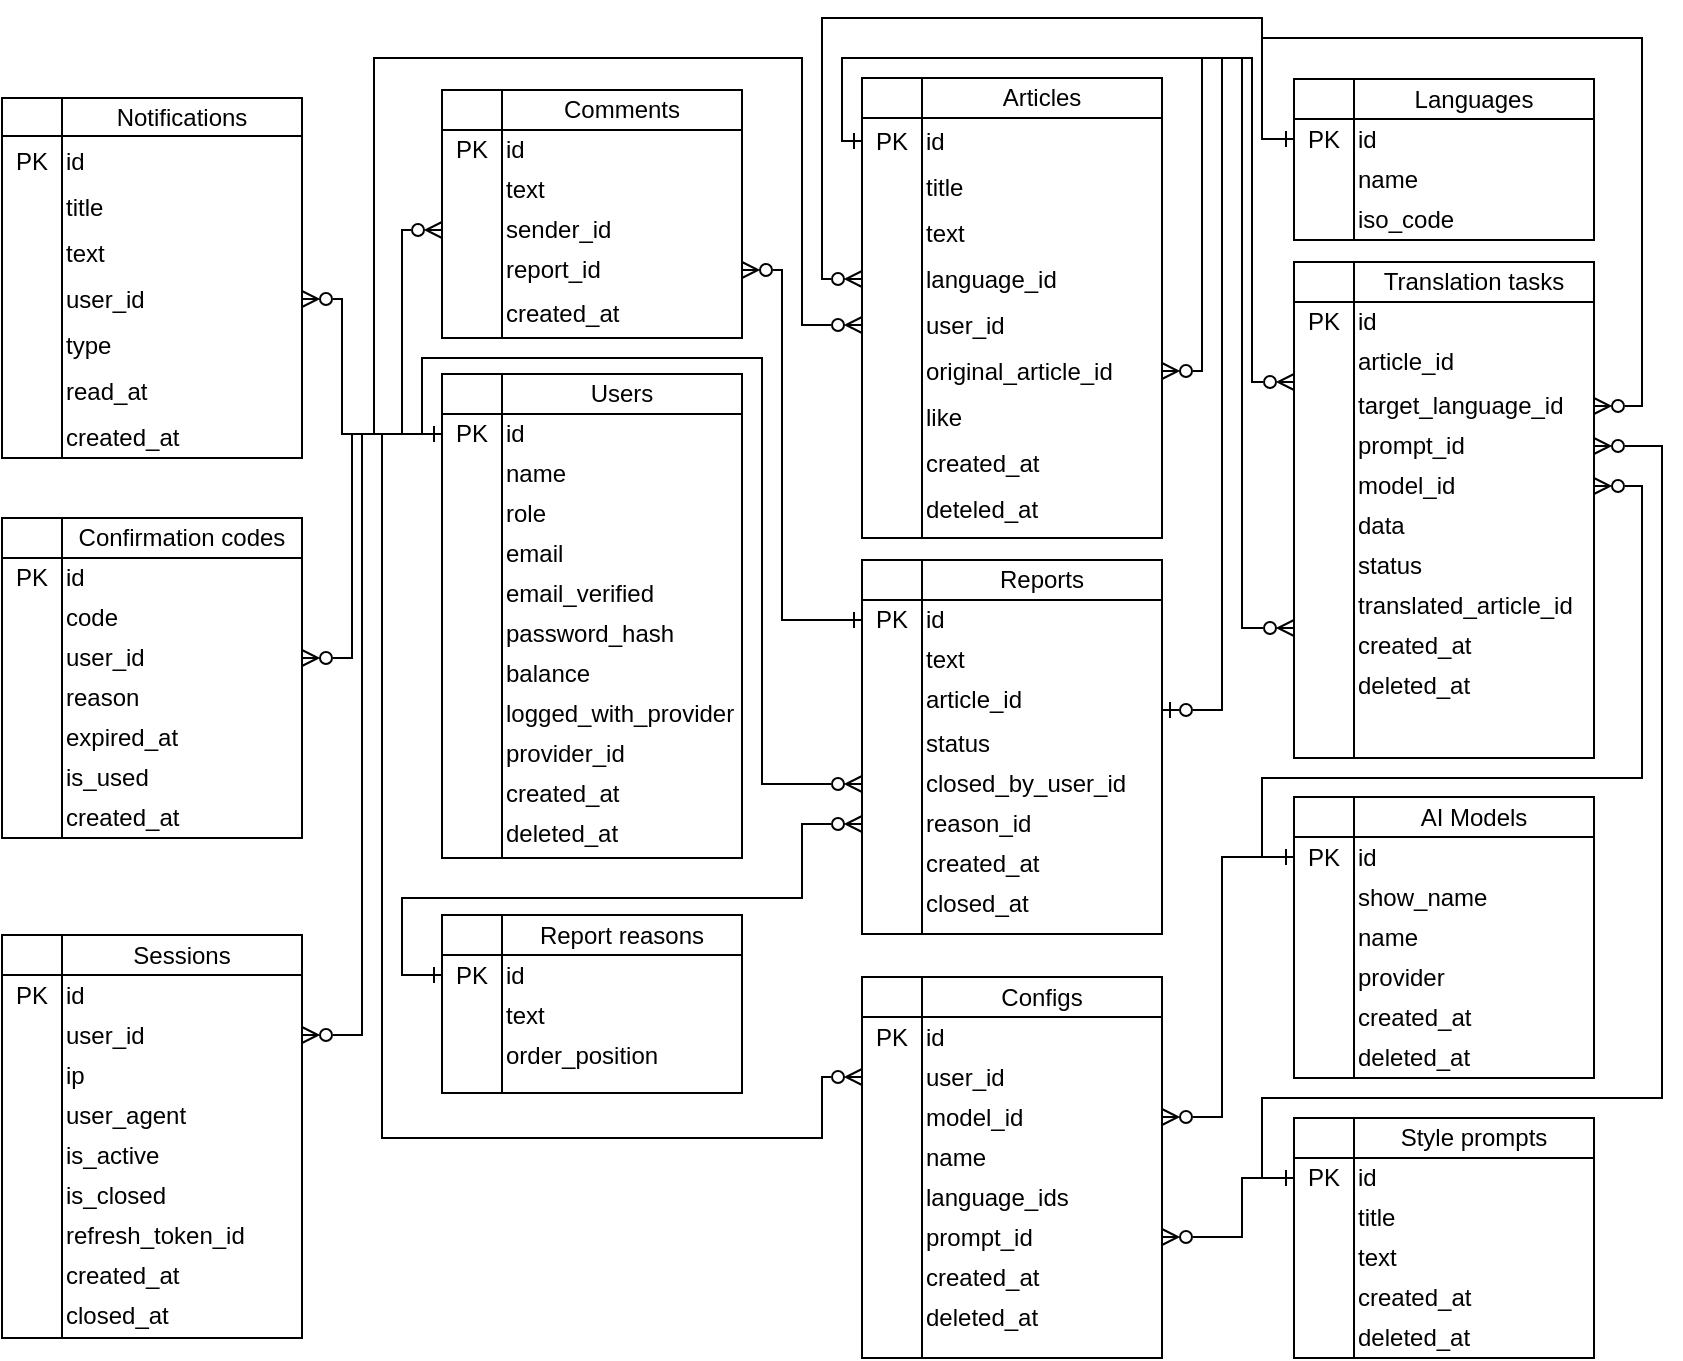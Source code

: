 <mxfile version="27.1.4">
  <diagram name="Страница — 1" id="ZFX-WdE172iCxwusnQc_">
    <mxGraphModel dx="1695" dy="494" grid="1" gridSize="10" guides="1" tooltips="1" connect="1" arrows="1" fold="1" page="1" pageScale="1" pageWidth="827" pageHeight="1169" math="0" shadow="0">
      <root>
        <mxCell id="0" />
        <mxCell id="1" parent="0" />
        <mxCell id="6LV5nUp8noVy1dfyO0To-33" value="" style="shape=internalStorage;whiteSpace=wrap;html=1;backgroundOutline=1;dx=30;dy=20;" parent="1" vertex="1">
          <mxGeometry x="-30" y="430" width="150" height="160" as="geometry" />
        </mxCell>
        <mxCell id="6LV5nUp8noVy1dfyO0To-34" value="Confirmation codes" style="text;html=1;align=center;verticalAlign=middle;whiteSpace=wrap;rounded=0;" parent="1" vertex="1">
          <mxGeometry y="430" width="120" height="20" as="geometry" />
        </mxCell>
        <mxCell id="6LV5nUp8noVy1dfyO0To-35" value="id" style="text;html=1;align=left;verticalAlign=middle;whiteSpace=wrap;rounded=0;" parent="1" vertex="1">
          <mxGeometry y="450" width="120" height="20" as="geometry" />
        </mxCell>
        <mxCell id="6LV5nUp8noVy1dfyO0To-36" value="code" style="text;html=1;align=left;verticalAlign=middle;whiteSpace=wrap;rounded=0;" parent="1" vertex="1">
          <mxGeometry y="470" width="120" height="20" as="geometry" />
        </mxCell>
        <mxCell id="6LV5nUp8noVy1dfyO0To-37" value="user_id" style="text;html=1;align=left;verticalAlign=middle;whiteSpace=wrap;rounded=0;" parent="1" vertex="1">
          <mxGeometry y="490" width="120" height="20" as="geometry" />
        </mxCell>
        <mxCell id="6LV5nUp8noVy1dfyO0To-38" value="expired_at" style="text;html=1;align=left;verticalAlign=middle;whiteSpace=wrap;rounded=0;" parent="1" vertex="1">
          <mxGeometry y="530" width="120" height="20" as="geometry" />
        </mxCell>
        <mxCell id="6LV5nUp8noVy1dfyO0To-39" value="is_used" style="text;html=1;align=left;verticalAlign=middle;whiteSpace=wrap;rounded=0;" parent="1" vertex="1">
          <mxGeometry y="550" width="120" height="20" as="geometry" />
        </mxCell>
        <mxCell id="6LV5nUp8noVy1dfyO0To-45" value="PK" style="text;html=1;align=center;verticalAlign=middle;whiteSpace=wrap;rounded=0;" parent="1" vertex="1">
          <mxGeometry x="-30" y="450" width="30" height="20" as="geometry" />
        </mxCell>
        <mxCell id="6LV5nUp8noVy1dfyO0To-19" value="" style="shape=internalStorage;whiteSpace=wrap;html=1;backgroundOutline=1;dx=30;dy=20;" parent="1" vertex="1">
          <mxGeometry x="-30" y="638.5" width="150" height="201.5" as="geometry" />
        </mxCell>
        <mxCell id="6LV5nUp8noVy1dfyO0To-20" value="Sessions" style="text;html=1;align=center;verticalAlign=middle;whiteSpace=wrap;rounded=0;" parent="1" vertex="1">
          <mxGeometry y="638.5" width="120" height="20" as="geometry" />
        </mxCell>
        <mxCell id="6LV5nUp8noVy1dfyO0To-21" value="id" style="text;html=1;align=left;verticalAlign=middle;whiteSpace=wrap;rounded=0;" parent="1" vertex="1">
          <mxGeometry y="658.5" width="120" height="20" as="geometry" />
        </mxCell>
        <mxCell id="6LV5nUp8noVy1dfyO0To-22" value="user_id" style="text;html=1;align=left;verticalAlign=middle;whiteSpace=wrap;rounded=0;" parent="1" vertex="1">
          <mxGeometry y="678.5" width="120" height="20" as="geometry" />
        </mxCell>
        <mxCell id="6LV5nUp8noVy1dfyO0To-23" value="ip" style="text;html=1;align=left;verticalAlign=middle;whiteSpace=wrap;rounded=0;" parent="1" vertex="1">
          <mxGeometry y="698.5" width="120" height="20" as="geometry" />
        </mxCell>
        <mxCell id="6LV5nUp8noVy1dfyO0To-24" value="is_active" style="text;html=1;align=left;verticalAlign=middle;whiteSpace=wrap;rounded=0;" parent="1" vertex="1">
          <mxGeometry y="738.5" width="120" height="20" as="geometry" />
        </mxCell>
        <mxCell id="6LV5nUp8noVy1dfyO0To-25" value="is_closed" style="text;html=1;align=left;verticalAlign=middle;whiteSpace=wrap;rounded=0;" parent="1" vertex="1">
          <mxGeometry y="758.5" width="120" height="20" as="geometry" />
        </mxCell>
        <mxCell id="6LV5nUp8noVy1dfyO0To-31" value="PK" style="text;html=1;align=center;verticalAlign=middle;whiteSpace=wrap;rounded=0;" parent="1" vertex="1">
          <mxGeometry x="-30" y="658.5" width="30" height="20" as="geometry" />
        </mxCell>
        <mxCell id="6LV5nUp8noVy1dfyO0To-46" value="created_at" style="text;html=1;align=left;verticalAlign=middle;whiteSpace=wrap;rounded=0;" parent="1" vertex="1">
          <mxGeometry y="570" width="120" height="20" as="geometry" />
        </mxCell>
        <mxCell id="6LV5nUp8noVy1dfyO0To-47" value="created_at" style="text;html=1;align=left;verticalAlign=middle;whiteSpace=wrap;rounded=0;" parent="1" vertex="1">
          <mxGeometry y="798.5" width="120" height="20" as="geometry" />
        </mxCell>
        <mxCell id="6LV5nUp8noVy1dfyO0To-48" value="closed_at" style="text;html=1;align=left;verticalAlign=middle;whiteSpace=wrap;rounded=0;" parent="1" vertex="1">
          <mxGeometry y="818.5" width="120" height="20" as="geometry" />
        </mxCell>
        <mxCell id="6LV5nUp8noVy1dfyO0To-1" value="" style="shape=internalStorage;whiteSpace=wrap;html=1;backgroundOutline=1;dx=30;dy=20;" parent="1" vertex="1">
          <mxGeometry x="190" y="358" width="150" height="242" as="geometry" />
        </mxCell>
        <mxCell id="6LV5nUp8noVy1dfyO0To-3" value="Users" style="text;html=1;align=center;verticalAlign=middle;whiteSpace=wrap;rounded=0;" parent="1" vertex="1">
          <mxGeometry x="220" y="358" width="120" height="20" as="geometry" />
        </mxCell>
        <mxCell id="URxhVJJjDdqjSUcicKR7-37" style="edgeStyle=orthogonalEdgeStyle;rounded=0;orthogonalLoop=1;jettySize=auto;html=1;exitX=0;exitY=0.5;exitDx=0;exitDy=0;entryX=0;entryY=0.5;entryDx=0;entryDy=0;startArrow=ERone;startFill=0;endArrow=ERzeroToMany;endFill=0;" parent="1" source="6LV5nUp8noVy1dfyO0To-15" edge="1">
          <mxGeometry relative="1" as="geometry">
            <Array as="points">
              <mxPoint x="180" y="388" />
              <mxPoint x="180" y="350" />
              <mxPoint x="350" y="350" />
              <mxPoint x="350" y="563" />
            </Array>
            <mxPoint x="400.0" y="563" as="targetPoint" />
          </mxGeometry>
        </mxCell>
        <mxCell id="gyIT-0pAaOIaWG7ClcJY-2" style="edgeStyle=orthogonalEdgeStyle;rounded=0;orthogonalLoop=1;jettySize=auto;html=1;entryX=0;entryY=0.5;entryDx=0;entryDy=0;startArrow=ERone;startFill=0;endArrow=ERzeroToMany;endFill=0;exitX=0;exitY=0.5;exitDx=0;exitDy=0;" parent="1" source="6LV5nUp8noVy1dfyO0To-15" edge="1">
          <mxGeometry relative="1" as="geometry">
            <Array as="points">
              <mxPoint x="170" y="388" />
              <mxPoint x="170" y="286" />
            </Array>
            <mxPoint x="190.0" y="286" as="targetPoint" />
          </mxGeometry>
        </mxCell>
        <mxCell id="6LV5nUp8noVy1dfyO0To-4" value="id" style="text;html=1;align=left;verticalAlign=middle;whiteSpace=wrap;rounded=0;" parent="1" vertex="1">
          <mxGeometry x="220" y="378" width="120" height="20" as="geometry" />
        </mxCell>
        <mxCell id="6LV5nUp8noVy1dfyO0To-5" value="name" style="text;html=1;align=left;verticalAlign=middle;whiteSpace=wrap;rounded=0;" parent="1" vertex="1">
          <mxGeometry x="220" y="398" width="120" height="20" as="geometry" />
        </mxCell>
        <mxCell id="6LV5nUp8noVy1dfyO0To-6" value="role" style="text;html=1;align=left;verticalAlign=middle;whiteSpace=wrap;rounded=0;" parent="1" vertex="1">
          <mxGeometry x="220" y="418" width="120" height="20" as="geometry" />
        </mxCell>
        <mxCell id="6LV5nUp8noVy1dfyO0To-7" value="email" style="text;html=1;align=left;verticalAlign=middle;whiteSpace=wrap;rounded=0;" parent="1" vertex="1">
          <mxGeometry x="220" y="438" width="120" height="20" as="geometry" />
        </mxCell>
        <mxCell id="6LV5nUp8noVy1dfyO0To-8" value="email_verified" style="text;html=1;align=left;verticalAlign=middle;whiteSpace=wrap;rounded=0;" parent="1" vertex="1">
          <mxGeometry x="220" y="458" width="120" height="20" as="geometry" />
        </mxCell>
        <mxCell id="6LV5nUp8noVy1dfyO0To-9" value="password_hash" style="text;html=1;align=left;verticalAlign=middle;whiteSpace=wrap;rounded=0;" parent="1" vertex="1">
          <mxGeometry x="220" y="478" width="120" height="20" as="geometry" />
        </mxCell>
        <mxCell id="6LV5nUp8noVy1dfyO0To-10" value="logged_with_provider" style="text;html=1;align=left;verticalAlign=middle;whiteSpace=wrap;rounded=0;" parent="1" vertex="1">
          <mxGeometry x="220" y="518" width="120" height="20" as="geometry" />
        </mxCell>
        <mxCell id="6LV5nUp8noVy1dfyO0To-12" value="provider_id" style="text;html=1;align=left;verticalAlign=middle;whiteSpace=wrap;rounded=0;" parent="1" vertex="1">
          <mxGeometry x="220" y="538" width="120" height="20" as="geometry" />
        </mxCell>
        <mxCell id="6LV5nUp8noVy1dfyO0To-13" value="created_at" style="text;html=1;align=left;verticalAlign=middle;whiteSpace=wrap;rounded=0;" parent="1" vertex="1">
          <mxGeometry x="220" y="558" width="120" height="20" as="geometry" />
        </mxCell>
        <mxCell id="6LV5nUp8noVy1dfyO0To-14" value="deleted_at" style="text;html=1;align=left;verticalAlign=middle;whiteSpace=wrap;rounded=0;" parent="1" vertex="1">
          <mxGeometry x="220" y="578" width="120" height="20" as="geometry" />
        </mxCell>
        <mxCell id="URxhVJJjDdqjSUcicKR7-40" style="edgeStyle=orthogonalEdgeStyle;rounded=0;orthogonalLoop=1;jettySize=auto;html=1;exitX=0;exitY=0.5;exitDx=0;exitDy=0;entryX=0;entryY=0.5;entryDx=0;entryDy=0;startArrow=ERone;startFill=0;endArrow=ERzeroToMany;endFill=0;" parent="1" source="6LV5nUp8noVy1dfyO0To-15" edge="1">
          <mxGeometry relative="1" as="geometry">
            <Array as="points">
              <mxPoint x="156" y="388" />
              <mxPoint x="156" y="200" />
              <mxPoint x="370" y="200" />
              <mxPoint x="370" y="333" />
            </Array>
            <mxPoint x="400.0" y="333.5" as="targetPoint" />
          </mxGeometry>
        </mxCell>
        <mxCell id="URxhVJJjDdqjSUcicKR7-41" style="edgeStyle=orthogonalEdgeStyle;rounded=0;orthogonalLoop=1;jettySize=auto;html=1;exitX=0;exitY=0.5;exitDx=0;exitDy=0;entryX=1;entryY=0.5;entryDx=0;entryDy=0;startArrow=ERone;startFill=0;endArrow=ERzeroToMany;endFill=0;" parent="1" source="6LV5nUp8noVy1dfyO0To-15" target="6LV5nUp8noVy1dfyO0To-84" edge="1">
          <mxGeometry relative="1" as="geometry">
            <Array as="points">
              <mxPoint x="140" y="388" />
              <mxPoint x="140" y="321" />
            </Array>
          </mxGeometry>
        </mxCell>
        <mxCell id="URxhVJJjDdqjSUcicKR7-42" style="edgeStyle=orthogonalEdgeStyle;rounded=0;orthogonalLoop=1;jettySize=auto;html=1;exitX=0;exitY=0.5;exitDx=0;exitDy=0;entryX=1;entryY=0.5;entryDx=0;entryDy=0;startArrow=ERone;startFill=0;endArrow=ERzeroToMany;endFill=0;" parent="1" source="6LV5nUp8noVy1dfyO0To-15" target="6LV5nUp8noVy1dfyO0To-37" edge="1">
          <mxGeometry relative="1" as="geometry">
            <Array as="points">
              <mxPoint x="145" y="388" />
              <mxPoint x="145" y="500" />
            </Array>
          </mxGeometry>
        </mxCell>
        <mxCell id="URxhVJJjDdqjSUcicKR7-43" style="edgeStyle=orthogonalEdgeStyle;rounded=0;orthogonalLoop=1;jettySize=auto;html=1;exitX=0;exitY=0.5;exitDx=0;exitDy=0;entryX=1;entryY=0.5;entryDx=0;entryDy=0;startArrow=ERone;startFill=0;endArrow=ERzeroToMany;endFill=0;" parent="1" source="6LV5nUp8noVy1dfyO0To-15" target="6LV5nUp8noVy1dfyO0To-22" edge="1">
          <mxGeometry relative="1" as="geometry">
            <Array as="points">
              <mxPoint x="150" y="388" />
              <mxPoint x="150" y="689" />
            </Array>
          </mxGeometry>
        </mxCell>
        <mxCell id="gyIT-0pAaOIaWG7ClcJY-1" style="edgeStyle=orthogonalEdgeStyle;rounded=0;orthogonalLoop=1;jettySize=auto;html=1;exitX=0;exitY=0.5;exitDx=0;exitDy=0;entryX=0;entryY=0.5;entryDx=0;entryDy=0;startArrow=ERone;startFill=0;endArrow=ERzeroToMany;endFill=0;" parent="1" source="6LV5nUp8noVy1dfyO0To-15" edge="1">
          <mxGeometry relative="1" as="geometry">
            <mxPoint x="400.0" y="709.5" as="targetPoint" />
            <Array as="points">
              <mxPoint x="160" y="388" />
              <mxPoint x="160" y="740" />
              <mxPoint x="380" y="740" />
              <mxPoint x="380" y="710" />
            </Array>
          </mxGeometry>
        </mxCell>
        <mxCell id="6LV5nUp8noVy1dfyO0To-15" value="PK" style="text;html=1;align=center;verticalAlign=middle;whiteSpace=wrap;rounded=0;" parent="1" vertex="1">
          <mxGeometry x="190" y="378" width="30" height="20" as="geometry" />
        </mxCell>
        <mxCell id="6LV5nUp8noVy1dfyO0To-63" value="" style="shape=internalStorage;whiteSpace=wrap;html=1;backgroundOutline=1;dx=30;dy=20;" parent="1" vertex="1">
          <mxGeometry x="400" y="210" width="150" height="230" as="geometry" />
        </mxCell>
        <mxCell id="6LV5nUp8noVy1dfyO0To-64" value="Articles" style="text;html=1;align=center;verticalAlign=middle;whiteSpace=wrap;rounded=0;" parent="1" vertex="1">
          <mxGeometry x="430" y="210" width="120" height="19" as="geometry" />
        </mxCell>
        <mxCell id="URxhVJJjDdqjSUcicKR7-27" style="edgeStyle=orthogonalEdgeStyle;rounded=0;orthogonalLoop=1;jettySize=auto;html=1;exitX=0;exitY=0.5;exitDx=0;exitDy=0;entryX=0;entryY=0.5;entryDx=0;entryDy=0;endArrow=ERzeroToMany;endFill=0;startArrow=ERone;startFill=0;" parent="1" source="6LV5nUp8noVy1dfyO0To-70" edge="1">
          <mxGeometry relative="1" as="geometry">
            <Array as="points">
              <mxPoint x="390" y="242" />
              <mxPoint x="390" y="200" />
              <mxPoint x="595" y="200" />
              <mxPoint x="595" y="362" />
            </Array>
            <mxPoint x="616" y="362" as="targetPoint" />
          </mxGeometry>
        </mxCell>
        <mxCell id="URxhVJJjDdqjSUcicKR7-29" style="edgeStyle=orthogonalEdgeStyle;rounded=0;orthogonalLoop=1;jettySize=auto;html=1;exitX=0;exitY=0.5;exitDx=0;exitDy=0;entryX=1;entryY=0.75;entryDx=0;entryDy=0;startArrow=ERone;startFill=0;endArrow=ERzeroToOne;endFill=0;" parent="1" source="6LV5nUp8noVy1dfyO0To-70" target="6LV5nUp8noVy1dfyO0To-124" edge="1">
          <mxGeometry relative="1" as="geometry">
            <Array as="points">
              <mxPoint x="390" y="242" />
              <mxPoint x="390" y="200" />
              <mxPoint x="580" y="200" />
              <mxPoint x="580" y="526" />
            </Array>
          </mxGeometry>
        </mxCell>
        <mxCell id="URxhVJJjDdqjSUcicKR7-33" style="edgeStyle=orthogonalEdgeStyle;rounded=0;orthogonalLoop=1;jettySize=auto;html=1;exitX=0;exitY=0.5;exitDx=0;exitDy=0;entryX=1;entryY=0.5;entryDx=0;entryDy=0;startArrow=ERone;startFill=0;endArrow=ERzeroToMany;endFill=0;" parent="1" source="6LV5nUp8noVy1dfyO0To-70" target="6LV5nUp8noVy1dfyO0To-71" edge="1">
          <mxGeometry relative="1" as="geometry">
            <Array as="points">
              <mxPoint x="390" y="242" />
              <mxPoint x="390" y="200" />
              <mxPoint x="570" y="200" />
              <mxPoint x="570" y="356" />
            </Array>
          </mxGeometry>
        </mxCell>
        <mxCell id="6LV5nUp8noVy1dfyO0To-65" value="id" style="text;html=1;align=left;verticalAlign=middle;whiteSpace=wrap;rounded=0;" parent="1" vertex="1">
          <mxGeometry x="430" y="230" width="120" height="23" as="geometry" />
        </mxCell>
        <mxCell id="6LV5nUp8noVy1dfyO0To-66" value="title" style="text;html=1;align=left;verticalAlign=middle;whiteSpace=wrap;rounded=0;" parent="1" vertex="1">
          <mxGeometry x="430" y="253" width="120" height="23" as="geometry" />
        </mxCell>
        <mxCell id="6LV5nUp8noVy1dfyO0To-67" value="text" style="text;html=1;align=left;verticalAlign=middle;whiteSpace=wrap;rounded=0;" parent="1" vertex="1">
          <mxGeometry x="430" y="276" width="120" height="23" as="geometry" />
        </mxCell>
        <mxCell id="6LV5nUp8noVy1dfyO0To-68" value="language_id" style="text;html=1;align=left;verticalAlign=middle;whiteSpace=wrap;rounded=0;" parent="1" vertex="1">
          <mxGeometry x="430" y="299" width="120" height="23" as="geometry" />
        </mxCell>
        <mxCell id="6LV5nUp8noVy1dfyO0To-69" value="user_id" style="text;html=1;align=left;verticalAlign=middle;whiteSpace=wrap;rounded=0;" parent="1" vertex="1">
          <mxGeometry x="430" y="322" width="120" height="23" as="geometry" />
        </mxCell>
        <mxCell id="6LV5nUp8noVy1dfyO0To-70" value="PK" style="text;html=1;align=center;verticalAlign=middle;whiteSpace=wrap;rounded=0;" parent="1" vertex="1">
          <mxGeometry x="400" y="230" width="30" height="23" as="geometry" />
        </mxCell>
        <mxCell id="6LV5nUp8noVy1dfyO0To-71" value="original_article_id" style="text;html=1;align=left;verticalAlign=middle;whiteSpace=wrap;rounded=0;" parent="1" vertex="1">
          <mxGeometry x="430" y="345" width="120" height="23" as="geometry" />
        </mxCell>
        <mxCell id="6LV5nUp8noVy1dfyO0To-72" value="like" style="text;html=1;align=left;verticalAlign=middle;whiteSpace=wrap;rounded=0;" parent="1" vertex="1">
          <mxGeometry x="430" y="368" width="120" height="23" as="geometry" />
        </mxCell>
        <mxCell id="6LV5nUp8noVy1dfyO0To-74" value="created_at" style="text;html=1;align=left;verticalAlign=middle;whiteSpace=wrap;rounded=0;" parent="1" vertex="1">
          <mxGeometry x="430" y="391" width="120" height="23" as="geometry" />
        </mxCell>
        <mxCell id="6LV5nUp8noVy1dfyO0To-75" value="deteled_at" style="text;html=1;align=left;verticalAlign=middle;whiteSpace=wrap;rounded=0;" parent="1" vertex="1">
          <mxGeometry x="430" y="414" width="120" height="23" as="geometry" />
        </mxCell>
        <mxCell id="6LV5nUp8noVy1dfyO0To-79" value="" style="shape=internalStorage;whiteSpace=wrap;html=1;backgroundOutline=1;dx=30;dy=19;" parent="1" vertex="1">
          <mxGeometry x="-30" y="220" width="150" height="180" as="geometry" />
        </mxCell>
        <mxCell id="6LV5nUp8noVy1dfyO0To-80" value="Notifications" style="text;html=1;align=center;verticalAlign=middle;whiteSpace=wrap;rounded=0;" parent="1" vertex="1">
          <mxGeometry y="220" width="120" height="19" as="geometry" />
        </mxCell>
        <mxCell id="6LV5nUp8noVy1dfyO0To-81" value="id" style="text;html=1;align=left;verticalAlign=middle;whiteSpace=wrap;rounded=0;" parent="1" vertex="1">
          <mxGeometry y="240" width="120" height="23" as="geometry" />
        </mxCell>
        <mxCell id="6LV5nUp8noVy1dfyO0To-82" value="title" style="text;html=1;align=left;verticalAlign=middle;whiteSpace=wrap;rounded=0;" parent="1" vertex="1">
          <mxGeometry y="263" width="120" height="23" as="geometry" />
        </mxCell>
        <mxCell id="6LV5nUp8noVy1dfyO0To-83" value="text" style="text;html=1;align=left;verticalAlign=middle;whiteSpace=wrap;rounded=0;" parent="1" vertex="1">
          <mxGeometry y="286" width="120" height="23" as="geometry" />
        </mxCell>
        <mxCell id="6LV5nUp8noVy1dfyO0To-84" value="user_id" style="text;html=1;align=left;verticalAlign=middle;whiteSpace=wrap;rounded=0;" parent="1" vertex="1">
          <mxGeometry y="309" width="120" height="23" as="geometry" />
        </mxCell>
        <mxCell id="6LV5nUp8noVy1dfyO0To-86" value="PK" style="text;html=1;align=center;verticalAlign=middle;whiteSpace=wrap;rounded=0;" parent="1" vertex="1">
          <mxGeometry x="-30" y="240" width="30" height="23" as="geometry" />
        </mxCell>
        <mxCell id="6LV5nUp8noVy1dfyO0To-94" value="type" style="text;html=1;align=left;verticalAlign=middle;whiteSpace=wrap;rounded=0;" parent="1" vertex="1">
          <mxGeometry y="332" width="120" height="23" as="geometry" />
        </mxCell>
        <mxCell id="6LV5nUp8noVy1dfyO0To-95" value="read_at" style="text;html=1;align=left;verticalAlign=middle;whiteSpace=wrap;rounded=0;" parent="1" vertex="1">
          <mxGeometry y="355" width="120" height="23" as="geometry" />
        </mxCell>
        <mxCell id="6LV5nUp8noVy1dfyO0To-96" value="created_at" style="text;html=1;align=left;verticalAlign=middle;whiteSpace=wrap;rounded=0;" parent="1" vertex="1">
          <mxGeometry y="378" width="120" height="23" as="geometry" />
        </mxCell>
        <mxCell id="6LV5nUp8noVy1dfyO0To-109" value="" style="shape=internalStorage;whiteSpace=wrap;html=1;backgroundOutline=1;dx=30;dy=20;" parent="1" vertex="1">
          <mxGeometry x="190" y="628.5" width="150" height="89" as="geometry" />
        </mxCell>
        <mxCell id="6LV5nUp8noVy1dfyO0To-110" value="Report reasons" style="text;html=1;align=center;verticalAlign=middle;whiteSpace=wrap;rounded=0;" parent="1" vertex="1">
          <mxGeometry x="220" y="628.5" width="120" height="20" as="geometry" />
        </mxCell>
        <mxCell id="URxhVJJjDdqjSUcicKR7-38" style="edgeStyle=orthogonalEdgeStyle;rounded=0;orthogonalLoop=1;jettySize=auto;html=1;exitX=0;exitY=0.5;exitDx=0;exitDy=0;entryX=0;entryY=0.5;entryDx=0;entryDy=0;startArrow=ERone;startFill=0;endArrow=ERzeroToMany;endFill=0;" parent="1" source="6LV5nUp8noVy1dfyO0To-116" edge="1">
          <mxGeometry relative="1" as="geometry">
            <mxPoint x="400.0" y="583" as="targetPoint" />
            <Array as="points">
              <mxPoint x="170" y="659" />
              <mxPoint x="170" y="620" />
              <mxPoint x="370" y="620" />
              <mxPoint x="370" y="583" />
            </Array>
          </mxGeometry>
        </mxCell>
        <mxCell id="6LV5nUp8noVy1dfyO0To-111" value="id" style="text;html=1;align=left;verticalAlign=middle;whiteSpace=wrap;rounded=0;" parent="1" vertex="1">
          <mxGeometry x="220" y="648.5" width="120" height="20" as="geometry" />
        </mxCell>
        <mxCell id="6LV5nUp8noVy1dfyO0To-112" value="text" style="text;html=1;align=left;verticalAlign=middle;whiteSpace=wrap;rounded=0;" parent="1" vertex="1">
          <mxGeometry x="220" y="668.5" width="120" height="20" as="geometry" />
        </mxCell>
        <mxCell id="6LV5nUp8noVy1dfyO0To-113" value="order_position" style="text;html=1;align=left;verticalAlign=middle;whiteSpace=wrap;rounded=0;" parent="1" vertex="1">
          <mxGeometry x="220" y="688.5" width="120" height="20" as="geometry" />
        </mxCell>
        <mxCell id="6LV5nUp8noVy1dfyO0To-116" value="PK" style="text;html=1;align=center;verticalAlign=middle;whiteSpace=wrap;rounded=0;" parent="1" vertex="1">
          <mxGeometry x="190" y="648.5" width="30" height="20" as="geometry" />
        </mxCell>
        <mxCell id="6LV5nUp8noVy1dfyO0To-120" value="" style="shape=internalStorage;whiteSpace=wrap;html=1;backgroundOutline=1;dx=30;dy=20;" parent="1" vertex="1">
          <mxGeometry x="400" y="451" width="150" height="187" as="geometry" />
        </mxCell>
        <mxCell id="6LV5nUp8noVy1dfyO0To-121" value="Reports" style="text;html=1;align=center;verticalAlign=middle;whiteSpace=wrap;rounded=0;" parent="1" vertex="1">
          <mxGeometry x="430" y="451" width="120" height="20" as="geometry" />
        </mxCell>
        <mxCell id="6LV5nUp8noVy1dfyO0To-122" value="id" style="text;html=1;align=left;verticalAlign=middle;whiteSpace=wrap;rounded=0;" parent="1" vertex="1">
          <mxGeometry x="430" y="471" width="120" height="20" as="geometry" />
        </mxCell>
        <mxCell id="6LV5nUp8noVy1dfyO0To-123" value="text" style="text;html=1;align=left;verticalAlign=middle;whiteSpace=wrap;rounded=0;" parent="1" vertex="1">
          <mxGeometry x="430" y="491" width="120" height="20" as="geometry" />
        </mxCell>
        <mxCell id="6LV5nUp8noVy1dfyO0To-124" value="article_id" style="text;html=1;align=left;verticalAlign=middle;whiteSpace=wrap;rounded=0;" parent="1" vertex="1">
          <mxGeometry x="430" y="511" width="120" height="20" as="geometry" />
        </mxCell>
        <mxCell id="URxhVJJjDdqjSUcicKR7-39" style="edgeStyle=orthogonalEdgeStyle;rounded=0;orthogonalLoop=1;jettySize=auto;html=1;exitX=0;exitY=0.5;exitDx=0;exitDy=0;entryX=1;entryY=0.5;entryDx=0;entryDy=0;startArrow=ERone;startFill=0;endArrow=ERzeroToMany;endFill=0;" parent="1" source="6LV5nUp8noVy1dfyO0To-125" target="6LV5nUp8noVy1dfyO0To-138" edge="1">
          <mxGeometry relative="1" as="geometry">
            <Array as="points">
              <mxPoint x="360" y="481" />
              <mxPoint x="360" y="306" />
            </Array>
          </mxGeometry>
        </mxCell>
        <mxCell id="6LV5nUp8noVy1dfyO0To-125" value="PK" style="text;html=1;align=center;verticalAlign=middle;whiteSpace=wrap;rounded=0;" parent="1" vertex="1">
          <mxGeometry x="400" y="471" width="30" height="20" as="geometry" />
        </mxCell>
        <mxCell id="6LV5nUp8noVy1dfyO0To-126" value="status" style="text;html=1;align=left;verticalAlign=middle;whiteSpace=wrap;rounded=0;" parent="1" vertex="1">
          <mxGeometry x="430" y="533" width="120" height="20" as="geometry" />
        </mxCell>
        <mxCell id="6LV5nUp8noVy1dfyO0To-127" value="reason_id" style="text;html=1;align=left;verticalAlign=middle;whiteSpace=wrap;rounded=0;" parent="1" vertex="1">
          <mxGeometry x="430" y="573" width="120" height="20" as="geometry" />
        </mxCell>
        <mxCell id="6LV5nUp8noVy1dfyO0To-128" value="closed_by_user_id" style="text;html=1;align=left;verticalAlign=middle;whiteSpace=wrap;rounded=0;" parent="1" vertex="1">
          <mxGeometry x="430" y="553" width="120" height="20" as="geometry" />
        </mxCell>
        <mxCell id="6LV5nUp8noVy1dfyO0To-131" value="created_at" style="text;html=1;align=left;verticalAlign=middle;whiteSpace=wrap;rounded=0;" parent="1" vertex="1">
          <mxGeometry x="430" y="593" width="120" height="20" as="geometry" />
        </mxCell>
        <mxCell id="6LV5nUp8noVy1dfyO0To-132" value="closed_at" style="text;html=1;align=left;verticalAlign=middle;whiteSpace=wrap;rounded=0;" parent="1" vertex="1">
          <mxGeometry x="430" y="613" width="120" height="20" as="geometry" />
        </mxCell>
        <mxCell id="6LV5nUp8noVy1dfyO0To-134" value="" style="shape=internalStorage;whiteSpace=wrap;html=1;backgroundOutline=1;dx=30;dy=20;" parent="1" vertex="1">
          <mxGeometry x="190" y="216" width="150" height="124" as="geometry" />
        </mxCell>
        <mxCell id="6LV5nUp8noVy1dfyO0To-135" value="Comments" style="text;html=1;align=center;verticalAlign=middle;whiteSpace=wrap;rounded=0;" parent="1" vertex="1">
          <mxGeometry x="220" y="216" width="120" height="20" as="geometry" />
        </mxCell>
        <mxCell id="6LV5nUp8noVy1dfyO0To-136" value="id" style="text;html=1;align=left;verticalAlign=middle;whiteSpace=wrap;rounded=0;" parent="1" vertex="1">
          <mxGeometry x="220" y="236" width="120" height="20" as="geometry" />
        </mxCell>
        <mxCell id="6LV5nUp8noVy1dfyO0To-137" value="text" style="text;html=1;align=left;verticalAlign=middle;whiteSpace=wrap;rounded=0;" parent="1" vertex="1">
          <mxGeometry x="220" y="256" width="120" height="20" as="geometry" />
        </mxCell>
        <mxCell id="6LV5nUp8noVy1dfyO0To-138" value="report_id" style="text;html=1;align=left;verticalAlign=middle;whiteSpace=wrap;rounded=0;" parent="1" vertex="1">
          <mxGeometry x="220" y="296" width="120" height="20" as="geometry" />
        </mxCell>
        <mxCell id="6LV5nUp8noVy1dfyO0To-139" value="PK" style="text;html=1;align=center;verticalAlign=middle;whiteSpace=wrap;rounded=0;" parent="1" vertex="1">
          <mxGeometry x="190" y="236" width="30" height="20" as="geometry" />
        </mxCell>
        <mxCell id="6LV5nUp8noVy1dfyO0To-140" value="sender_id" style="text;html=1;align=left;verticalAlign=middle;whiteSpace=wrap;rounded=0;" parent="1" vertex="1">
          <mxGeometry x="220" y="276" width="120" height="20" as="geometry" />
        </mxCell>
        <mxCell id="6LV5nUp8noVy1dfyO0To-141" value="created_at" style="text;html=1;align=left;verticalAlign=middle;whiteSpace=wrap;rounded=0;" parent="1" vertex="1">
          <mxGeometry x="220" y="318" width="120" height="20" as="geometry" />
        </mxCell>
        <mxCell id="6LV5nUp8noVy1dfyO0To-148" value="" style="shape=internalStorage;whiteSpace=wrap;html=1;backgroundOutline=1;dx=30;dy=20;" parent="1" vertex="1">
          <mxGeometry x="616" y="302" width="150" height="248" as="geometry" />
        </mxCell>
        <mxCell id="6LV5nUp8noVy1dfyO0To-149" value="Translation tasks" style="text;html=1;align=center;verticalAlign=middle;whiteSpace=wrap;rounded=0;" parent="1" vertex="1">
          <mxGeometry x="646" y="302" width="120" height="20" as="geometry" />
        </mxCell>
        <mxCell id="6LV5nUp8noVy1dfyO0To-150" value="id" style="text;html=1;align=left;verticalAlign=middle;whiteSpace=wrap;rounded=0;" parent="1" vertex="1">
          <mxGeometry x="646" y="322" width="120" height="20" as="geometry" />
        </mxCell>
        <mxCell id="6LV5nUp8noVy1dfyO0To-151" value="article_id" style="text;html=1;align=left;verticalAlign=middle;whiteSpace=wrap;rounded=0;" parent="1" vertex="1">
          <mxGeometry x="646" y="342" width="120" height="20" as="geometry" />
        </mxCell>
        <mxCell id="6LV5nUp8noVy1dfyO0To-153" value="PK" style="text;html=1;align=center;verticalAlign=middle;whiteSpace=wrap;rounded=0;" parent="1" vertex="1">
          <mxGeometry x="616" y="322" width="30" height="20" as="geometry" />
        </mxCell>
        <mxCell id="6LV5nUp8noVy1dfyO0To-154" value="target_language_id" style="text;html=1;align=left;verticalAlign=middle;whiteSpace=wrap;rounded=0;" parent="1" vertex="1">
          <mxGeometry x="646" y="364" width="120" height="20" as="geometry" />
        </mxCell>
        <mxCell id="6LV5nUp8noVy1dfyO0To-155" value="status" style="text;html=1;align=left;verticalAlign=middle;whiteSpace=wrap;rounded=0;" parent="1" vertex="1">
          <mxGeometry x="646" y="444" width="120" height="20" as="geometry" />
        </mxCell>
        <mxCell id="6LV5nUp8noVy1dfyO0To-156" value="translated_article_id" style="text;html=1;align=left;verticalAlign=middle;whiteSpace=wrap;rounded=0;" parent="1" vertex="1">
          <mxGeometry x="646" y="464" width="120" height="20" as="geometry" />
        </mxCell>
        <mxCell id="6LV5nUp8noVy1dfyO0To-159" value="created_at" style="text;html=1;align=left;verticalAlign=middle;whiteSpace=wrap;rounded=0;" parent="1" vertex="1">
          <mxGeometry x="646" y="484" width="120" height="20" as="geometry" />
        </mxCell>
        <mxCell id="6LV5nUp8noVy1dfyO0To-160" value="deleted_at" style="text;html=1;align=left;verticalAlign=middle;whiteSpace=wrap;rounded=0;" parent="1" vertex="1">
          <mxGeometry x="646" y="504" width="120" height="20" as="geometry" />
        </mxCell>
        <mxCell id="G2iC6kTOo3n6NB2YhTY6-1" value="" style="shape=internalStorage;whiteSpace=wrap;html=1;backgroundOutline=1;dx=30;dy=20;" parent="1" vertex="1">
          <mxGeometry x="616" y="730" width="150" height="120" as="geometry" />
        </mxCell>
        <mxCell id="G2iC6kTOo3n6NB2YhTY6-2" value="Style prompts" style="text;html=1;align=center;verticalAlign=middle;whiteSpace=wrap;rounded=0;" parent="1" vertex="1">
          <mxGeometry x="646" y="730" width="120" height="20" as="geometry" />
        </mxCell>
        <mxCell id="URxhVJJjDdqjSUcicKR7-32" style="edgeStyle=orthogonalEdgeStyle;rounded=0;orthogonalLoop=1;jettySize=auto;html=1;exitX=0;exitY=0.5;exitDx=0;exitDy=0;entryX=1;entryY=0.5;entryDx=0;entryDy=0;startArrow=ERone;startFill=0;endArrow=ERzeroToMany;endFill=0;" parent="1" source="G2iC6kTOo3n6NB2YhTY6-6" target="URxhVJJjDdqjSUcicKR7-20" edge="1">
          <mxGeometry relative="1" as="geometry">
            <Array as="points">
              <mxPoint x="600" y="760" />
              <mxPoint x="600" y="720" />
              <mxPoint x="800" y="720" />
              <mxPoint x="800" y="394" />
            </Array>
          </mxGeometry>
        </mxCell>
        <mxCell id="G2iC6kTOo3n6NB2YhTY6-3" value="id" style="text;html=1;align=left;verticalAlign=middle;whiteSpace=wrap;rounded=0;" parent="1" vertex="1">
          <mxGeometry x="646" y="750" width="120" height="20" as="geometry" />
        </mxCell>
        <mxCell id="G2iC6kTOo3n6NB2YhTY6-4" value="title" style="text;html=1;align=left;verticalAlign=middle;whiteSpace=wrap;rounded=0;" parent="1" vertex="1">
          <mxGeometry x="646" y="770" width="120" height="20" as="geometry" />
        </mxCell>
        <mxCell id="URxhVJJjDdqjSUcicKR7-34" style="edgeStyle=orthogonalEdgeStyle;rounded=0;orthogonalLoop=1;jettySize=auto;html=1;exitX=0;exitY=0.5;exitDx=0;exitDy=0;entryX=1;entryY=0.5;entryDx=0;entryDy=0;startArrow=ERone;startFill=0;endArrow=ERzeroToMany;endFill=0;" parent="1" source="G2iC6kTOo3n6NB2YhTY6-6" target="URxhVJJjDdqjSUcicKR7-4" edge="1">
          <mxGeometry relative="1" as="geometry">
            <Array as="points">
              <mxPoint x="590" y="760" />
              <mxPoint x="590" y="790" />
            </Array>
          </mxGeometry>
        </mxCell>
        <mxCell id="G2iC6kTOo3n6NB2YhTY6-6" value="PK" style="text;html=1;align=center;verticalAlign=middle;whiteSpace=wrap;rounded=0;" parent="1" vertex="1">
          <mxGeometry x="616" y="750" width="30" height="20" as="geometry" />
        </mxCell>
        <mxCell id="G2iC6kTOo3n6NB2YhTY6-16" value="created_at" style="text;html=1;align=left;verticalAlign=middle;whiteSpace=wrap;rounded=0;" parent="1" vertex="1">
          <mxGeometry x="646" y="810" width="120" height="20" as="geometry" />
        </mxCell>
        <mxCell id="G2iC6kTOo3n6NB2YhTY6-17" value="deleted_at" style="text;html=1;align=left;verticalAlign=middle;whiteSpace=wrap;rounded=0;" parent="1" vertex="1">
          <mxGeometry x="646" y="830" width="120" height="20" as="geometry" />
        </mxCell>
        <mxCell id="G2iC6kTOo3n6NB2YhTY6-18" value="" style="shape=internalStorage;whiteSpace=wrap;html=1;backgroundOutline=1;dx=30;dy=20;" parent="1" vertex="1">
          <mxGeometry x="400" y="659.5" width="150" height="190.5" as="geometry" />
        </mxCell>
        <mxCell id="G2iC6kTOo3n6NB2YhTY6-19" value="Configs" style="text;html=1;align=center;verticalAlign=middle;whiteSpace=wrap;rounded=0;" parent="1" vertex="1">
          <mxGeometry x="430" y="659.5" width="120" height="20" as="geometry" />
        </mxCell>
        <mxCell id="G2iC6kTOo3n6NB2YhTY6-20" value="id" style="text;html=1;align=left;verticalAlign=middle;whiteSpace=wrap;rounded=0;" parent="1" vertex="1">
          <mxGeometry x="430" y="679.5" width="120" height="20" as="geometry" />
        </mxCell>
        <mxCell id="G2iC6kTOo3n6NB2YhTY6-21" value="user_id" style="text;html=1;align=left;verticalAlign=middle;whiteSpace=wrap;rounded=0;" parent="1" vertex="1">
          <mxGeometry x="430" y="699.5" width="120" height="20" as="geometry" />
        </mxCell>
        <mxCell id="G2iC6kTOo3n6NB2YhTY6-22" value="PK" style="text;html=1;align=center;verticalAlign=middle;whiteSpace=wrap;rounded=0;" parent="1" vertex="1">
          <mxGeometry x="400" y="679.5" width="30" height="20" as="geometry" />
        </mxCell>
        <mxCell id="G2iC6kTOo3n6NB2YhTY6-23" value="model_id" style="text;html=1;align=left;verticalAlign=middle;whiteSpace=wrap;rounded=0;" parent="1" vertex="1">
          <mxGeometry x="430" y="719.5" width="120" height="20" as="geometry" />
        </mxCell>
        <mxCell id="G2iC6kTOo3n6NB2YhTY6-24" value="language_ids" style="text;html=1;align=left;verticalAlign=middle;whiteSpace=wrap;rounded=0;" parent="1" vertex="1">
          <mxGeometry x="430" y="759.5" width="120" height="20" as="geometry" />
        </mxCell>
        <mxCell id="G2iC6kTOo3n6NB2YhTY6-25" value="name" style="text;html=1;align=left;verticalAlign=middle;whiteSpace=wrap;rounded=0;" parent="1" vertex="1">
          <mxGeometry x="430" y="739.5" width="120" height="20" as="geometry" />
        </mxCell>
        <mxCell id="G2iC6kTOo3n6NB2YhTY6-40" value="" style="shape=internalStorage;whiteSpace=wrap;html=1;backgroundOutline=1;dx=30;dy=20;" parent="1" vertex="1">
          <mxGeometry x="616" y="210.5" width="150" height="80.5" as="geometry" />
        </mxCell>
        <mxCell id="G2iC6kTOo3n6NB2YhTY6-41" value="Languages" style="text;html=1;align=center;verticalAlign=middle;whiteSpace=wrap;rounded=0;" parent="1" vertex="1">
          <mxGeometry x="646" y="210.5" width="120" height="20" as="geometry" />
        </mxCell>
        <mxCell id="G2iC6kTOo3n6NB2YhTY6-42" value="id" style="text;html=1;align=left;verticalAlign=middle;whiteSpace=wrap;rounded=0;" parent="1" vertex="1">
          <mxGeometry x="646" y="230.5" width="120" height="20" as="geometry" />
        </mxCell>
        <mxCell id="G2iC6kTOo3n6NB2YhTY6-43" value="name" style="text;html=1;align=left;verticalAlign=middle;whiteSpace=wrap;rounded=0;" parent="1" vertex="1">
          <mxGeometry x="646" y="250.5" width="120" height="20" as="geometry" />
        </mxCell>
        <mxCell id="G2iC6kTOo3n6NB2YhTY6-44" value="iso_code" style="text;html=1;align=left;verticalAlign=middle;whiteSpace=wrap;rounded=0;" parent="1" vertex="1">
          <mxGeometry x="646" y="270.5" width="120" height="20" as="geometry" />
        </mxCell>
        <mxCell id="URxhVJJjDdqjSUcicKR7-36" style="edgeStyle=orthogonalEdgeStyle;rounded=0;orthogonalLoop=1;jettySize=auto;html=1;exitX=0;exitY=0.5;exitDx=0;exitDy=0;entryX=0;entryY=0.5;entryDx=0;entryDy=0;startArrow=ERone;startFill=0;endArrow=ERzeroToMany;endFill=0;" parent="1" source="G2iC6kTOo3n6NB2YhTY6-45" edge="1">
          <mxGeometry relative="1" as="geometry">
            <mxPoint x="616.0" y="200.5" as="sourcePoint" />
            <mxPoint x="400.0" y="310.5" as="targetPoint" />
            <Array as="points">
              <mxPoint x="600" y="240" />
              <mxPoint x="600" y="180" />
              <mxPoint x="380" y="180" />
              <mxPoint x="380" y="310" />
            </Array>
          </mxGeometry>
        </mxCell>
        <mxCell id="G2iC6kTOo3n6NB2YhTY6-45" value="PK" style="text;html=1;align=center;verticalAlign=middle;whiteSpace=wrap;rounded=0;" parent="1" vertex="1">
          <mxGeometry x="616" y="230.5" width="30" height="20" as="geometry" />
        </mxCell>
        <mxCell id="G2iC6kTOo3n6NB2YhTY6-54" value="created_at" style="text;html=1;align=left;verticalAlign=middle;whiteSpace=wrap;rounded=0;" parent="1" vertex="1">
          <mxGeometry x="430" y="799.5" width="120" height="20" as="geometry" />
        </mxCell>
        <mxCell id="G2iC6kTOo3n6NB2YhTY6-63" value="refresh_token_id" style="text;html=1;align=left;verticalAlign=middle;whiteSpace=wrap;rounded=0;" parent="1" vertex="1">
          <mxGeometry y="778.5" width="120" height="20" as="geometry" />
        </mxCell>
        <mxCell id="5gVwGk4z7zKeYHdQdm-r-1" value="deleted_at" style="text;html=1;align=left;verticalAlign=middle;whiteSpace=wrap;rounded=0;" parent="1" vertex="1">
          <mxGeometry x="430" y="820" width="120" height="20" as="geometry" />
        </mxCell>
        <mxCell id="URxhVJJjDdqjSUcicKR7-1" value="user_agent" style="text;html=1;align=left;verticalAlign=middle;whiteSpace=wrap;rounded=0;" parent="1" vertex="1">
          <mxGeometry y="718.5" width="120" height="20" as="geometry" />
        </mxCell>
        <mxCell id="URxhVJJjDdqjSUcicKR7-2" value="reason" style="text;html=1;align=left;verticalAlign=middle;whiteSpace=wrap;rounded=0;" parent="1" vertex="1">
          <mxGeometry y="510" width="120" height="20" as="geometry" />
        </mxCell>
        <mxCell id="URxhVJJjDdqjSUcicKR7-3" value="text" style="text;html=1;align=left;verticalAlign=middle;whiteSpace=wrap;rounded=0;" parent="1" vertex="1">
          <mxGeometry x="646" y="790" width="120" height="20" as="geometry" />
        </mxCell>
        <mxCell id="URxhVJJjDdqjSUcicKR7-4" value="prompt_id" style="text;html=1;align=left;verticalAlign=middle;whiteSpace=wrap;rounded=0;" parent="1" vertex="1">
          <mxGeometry x="430" y="779.5" width="120" height="20" as="geometry" />
        </mxCell>
        <mxCell id="URxhVJJjDdqjSUcicKR7-6" value="" style="shape=internalStorage;whiteSpace=wrap;html=1;backgroundOutline=1;dx=30;dy=20;" parent="1" vertex="1">
          <mxGeometry x="616" y="569.5" width="150" height="140.5" as="geometry" />
        </mxCell>
        <mxCell id="URxhVJJjDdqjSUcicKR7-7" value="AI Models" style="text;html=1;align=center;verticalAlign=middle;whiteSpace=wrap;rounded=0;" parent="1" vertex="1">
          <mxGeometry x="646" y="569.5" width="120" height="20" as="geometry" />
        </mxCell>
        <mxCell id="URxhVJJjDdqjSUcicKR7-31" style="edgeStyle=orthogonalEdgeStyle;rounded=0;orthogonalLoop=1;jettySize=auto;html=1;exitX=0;exitY=0.5;exitDx=0;exitDy=0;entryX=1;entryY=0.5;entryDx=0;entryDy=0;startArrow=ERone;startFill=0;endArrow=ERzeroToMany;endFill=0;" parent="1" source="URxhVJJjDdqjSUcicKR7-10" target="URxhVJJjDdqjSUcicKR7-21" edge="1">
          <mxGeometry relative="1" as="geometry">
            <Array as="points">
              <mxPoint x="600" y="600" />
              <mxPoint x="600" y="560" />
              <mxPoint x="790" y="560" />
              <mxPoint x="790" y="414" />
            </Array>
          </mxGeometry>
        </mxCell>
        <mxCell id="URxhVJJjDdqjSUcicKR7-8" value="id" style="text;html=1;align=left;verticalAlign=middle;whiteSpace=wrap;rounded=0;" parent="1" vertex="1">
          <mxGeometry x="646" y="589.5" width="120" height="20" as="geometry" />
        </mxCell>
        <mxCell id="URxhVJJjDdqjSUcicKR7-9" value="name" style="text;html=1;align=left;verticalAlign=middle;whiteSpace=wrap;rounded=0;" parent="1" vertex="1">
          <mxGeometry x="646" y="629.5" width="120" height="20" as="geometry" />
        </mxCell>
        <mxCell id="URxhVJJjDdqjSUcicKR7-35" style="edgeStyle=orthogonalEdgeStyle;rounded=0;orthogonalLoop=1;jettySize=auto;html=1;exitX=0;exitY=0.5;exitDx=0;exitDy=0;entryX=1;entryY=0.5;entryDx=0;entryDy=0;startArrow=ERone;startFill=0;endArrow=ERzeroToMany;endFill=0;" parent="1" source="URxhVJJjDdqjSUcicKR7-10" target="G2iC6kTOo3n6NB2YhTY6-23" edge="1">
          <mxGeometry relative="1" as="geometry">
            <Array as="points">
              <mxPoint x="580" y="600" />
              <mxPoint x="580" y="730" />
            </Array>
          </mxGeometry>
        </mxCell>
        <mxCell id="URxhVJJjDdqjSUcicKR7-10" value="PK" style="text;html=1;align=center;verticalAlign=middle;whiteSpace=wrap;rounded=0;" parent="1" vertex="1">
          <mxGeometry x="616" y="589.5" width="30" height="20" as="geometry" />
        </mxCell>
        <mxCell id="URxhVJJjDdqjSUcicKR7-11" value="provider" style="text;html=1;align=left;verticalAlign=middle;whiteSpace=wrap;rounded=0;" parent="1" vertex="1">
          <mxGeometry x="646" y="649.5" width="120" height="20" as="geometry" />
        </mxCell>
        <mxCell id="URxhVJJjDdqjSUcicKR7-16" value="created_at" style="text;html=1;align=left;verticalAlign=middle;whiteSpace=wrap;rounded=0;" parent="1" vertex="1">
          <mxGeometry x="646" y="669.5" width="120" height="20" as="geometry" />
        </mxCell>
        <mxCell id="URxhVJJjDdqjSUcicKR7-17" value="deleted_at" style="text;html=1;align=left;verticalAlign=middle;whiteSpace=wrap;rounded=0;" parent="1" vertex="1">
          <mxGeometry x="646" y="690" width="120" height="20" as="geometry" />
        </mxCell>
        <mxCell id="URxhVJJjDdqjSUcicKR7-20" value="prompt_id" style="text;html=1;align=left;verticalAlign=middle;whiteSpace=wrap;rounded=0;" parent="1" vertex="1">
          <mxGeometry x="646" y="384" width="120" height="20" as="geometry" />
        </mxCell>
        <mxCell id="URxhVJJjDdqjSUcicKR7-21" value="model_id" style="text;html=1;align=left;verticalAlign=middle;whiteSpace=wrap;rounded=0;" parent="1" vertex="1">
          <mxGeometry x="646" y="404" width="120" height="20" as="geometry" />
        </mxCell>
        <mxCell id="URxhVJJjDdqjSUcicKR7-22" value="data" style="text;html=1;align=left;verticalAlign=middle;whiteSpace=wrap;rounded=0;" parent="1" vertex="1">
          <mxGeometry x="646" y="424" width="120" height="20" as="geometry" />
        </mxCell>
        <mxCell id="URxhVJJjDdqjSUcicKR7-26" style="edgeStyle=orthogonalEdgeStyle;rounded=0;orthogonalLoop=1;jettySize=auto;html=1;exitX=0;exitY=0.5;exitDx=0;exitDy=0;entryX=1;entryY=0.5;entryDx=0;entryDy=0;startArrow=ERone;startFill=0;endArrow=ERzeroToMany;endFill=0;" parent="1" source="G2iC6kTOo3n6NB2YhTY6-45" target="6LV5nUp8noVy1dfyO0To-154" edge="1">
          <mxGeometry relative="1" as="geometry">
            <mxPoint x="776" y="606" as="sourcePoint" />
            <mxPoint x="776" y="414" as="targetPoint" />
            <Array as="points">
              <mxPoint x="600" y="241" />
              <mxPoint x="600" y="190" />
              <mxPoint x="790" y="190" />
              <mxPoint x="790" y="374" />
            </Array>
          </mxGeometry>
        </mxCell>
        <mxCell id="URxhVJJjDdqjSUcicKR7-30" style="edgeStyle=orthogonalEdgeStyle;rounded=0;orthogonalLoop=1;jettySize=auto;html=1;exitX=0;exitY=0.5;exitDx=0;exitDy=0;entryX=0;entryY=0.5;entryDx=0;entryDy=0;endArrow=ERzeroToMany;endFill=0;startArrow=ERone;startFill=0;" parent="1" source="6LV5nUp8noVy1dfyO0To-70" edge="1">
          <mxGeometry relative="1" as="geometry">
            <mxPoint x="550" y="367" as="sourcePoint" />
            <mxPoint x="616" y="485.0" as="targetPoint" />
            <Array as="points">
              <mxPoint x="390" y="242" />
              <mxPoint x="390" y="200" />
              <mxPoint x="590" y="200" />
              <mxPoint x="590" y="485" />
            </Array>
          </mxGeometry>
        </mxCell>
        <mxCell id="HlAIWaGA0Sx3aGRvTJvF-1" value="show_name" style="text;html=1;align=left;verticalAlign=middle;whiteSpace=wrap;rounded=0;" parent="1" vertex="1">
          <mxGeometry x="646" y="609.5" width="120" height="20" as="geometry" />
        </mxCell>
        <mxCell id="rixnElVgjyz3BvY9VGP7-1" value="balance" style="text;html=1;align=left;verticalAlign=middle;whiteSpace=wrap;rounded=0;" parent="1" vertex="1">
          <mxGeometry x="220" y="498" width="120" height="20" as="geometry" />
        </mxCell>
      </root>
    </mxGraphModel>
  </diagram>
</mxfile>
